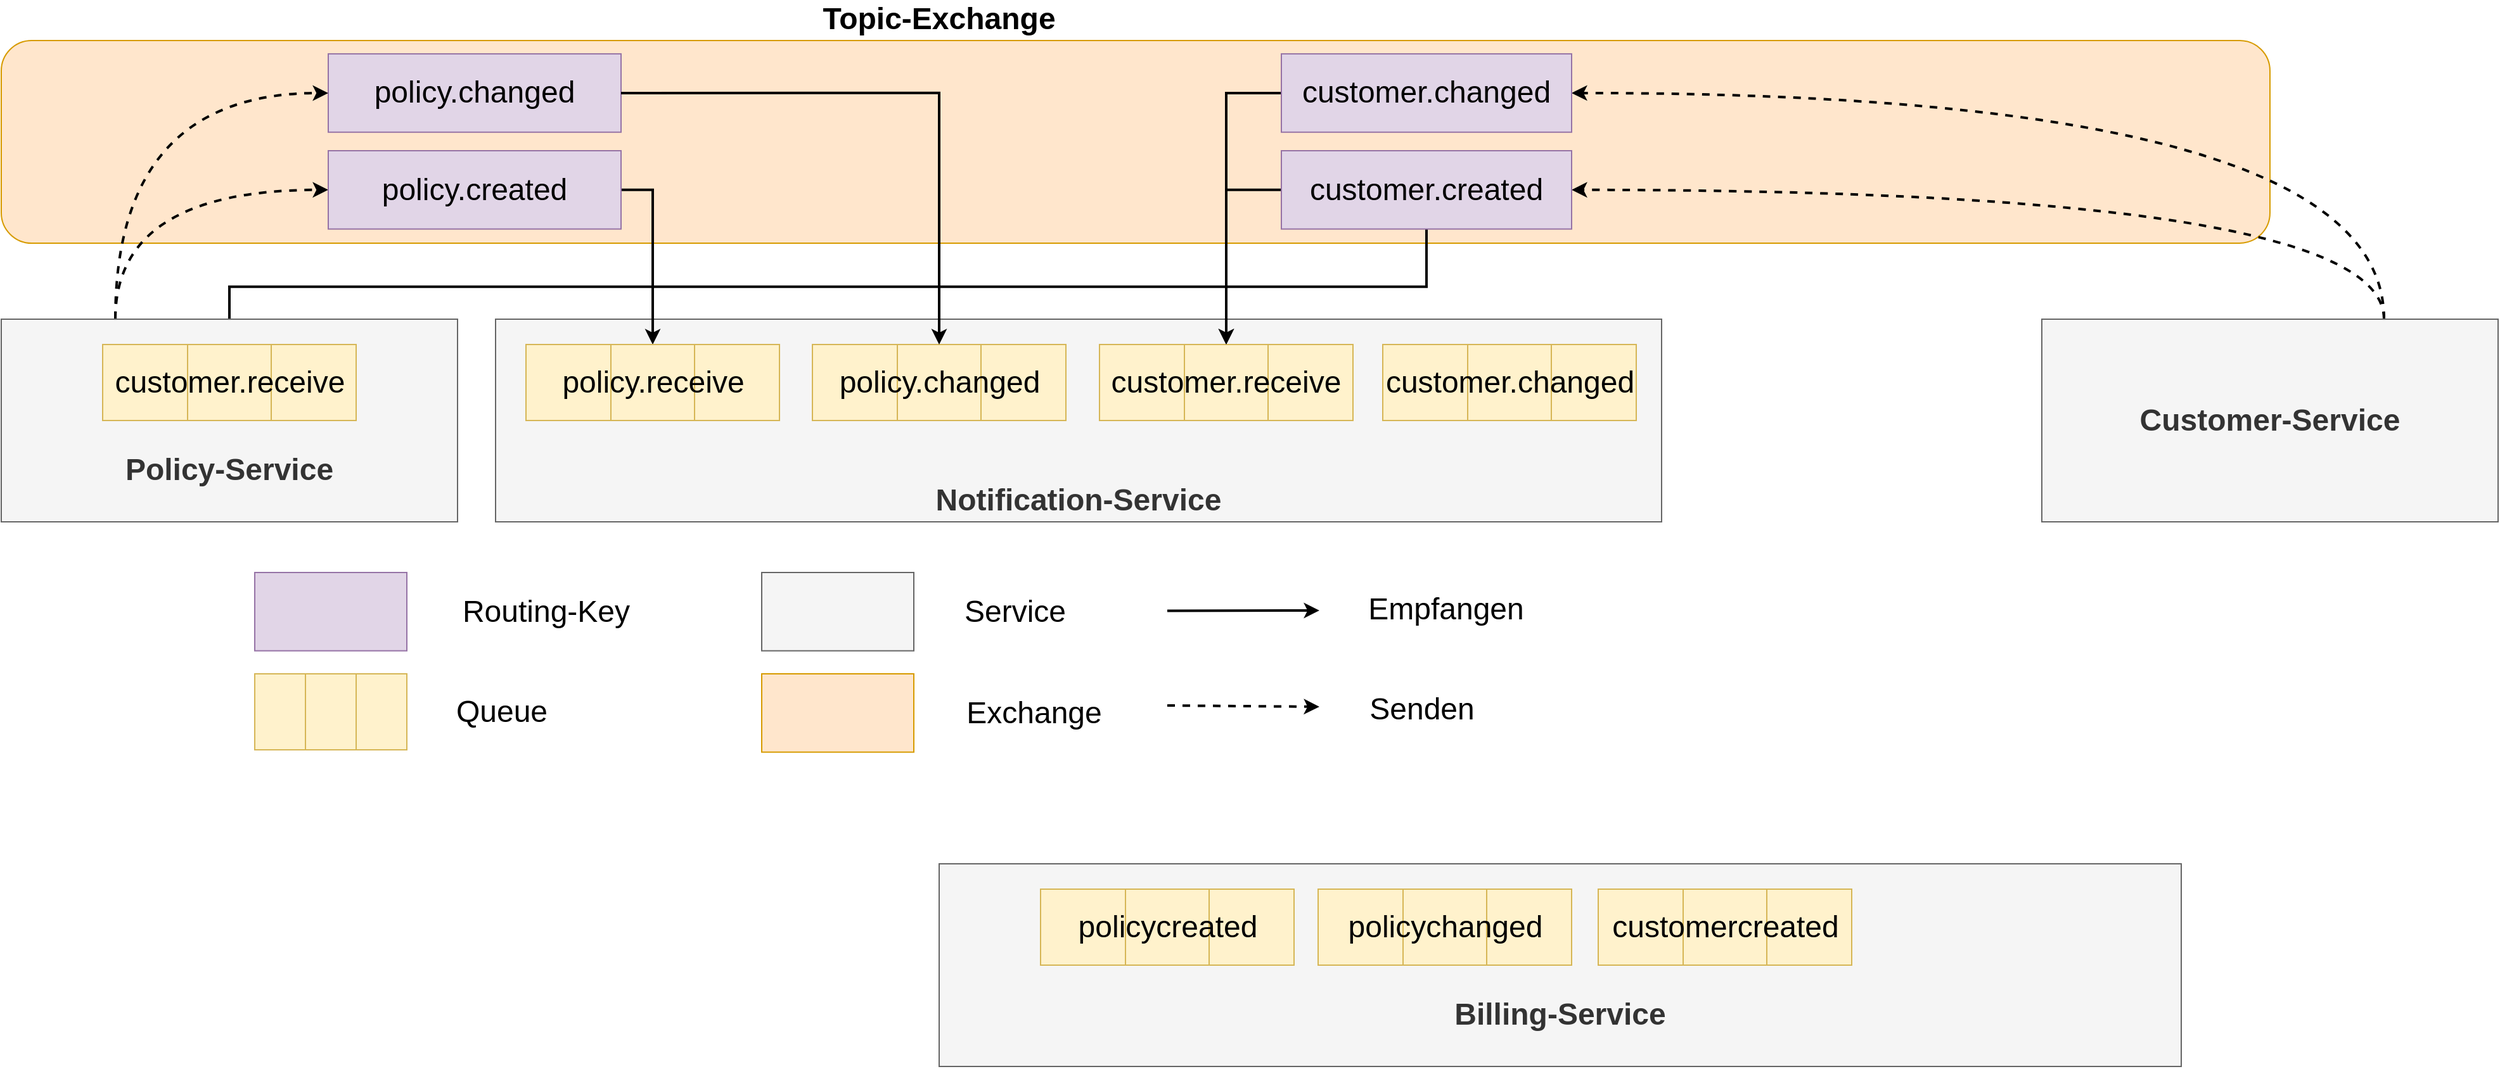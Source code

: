 <mxfile version="21.2.8" type="device">
  <diagram name="Seite-1" id="jReuW4hs5iXOivOyITMv">
    <mxGraphModel dx="2388" dy="1612" grid="1" gridSize="10" guides="1" tooltips="1" connect="1" arrows="1" fold="1" page="1" pageScale="1" pageWidth="827" pageHeight="1169" math="0" shadow="0">
      <root>
        <mxCell id="0" />
        <mxCell id="1" parent="0" />
        <mxCell id="lQBdFnIr-U1xRK9sxXeZ-7" value="" style="rounded=1;whiteSpace=wrap;html=1;fillColor=#ffe6cc;strokeColor=#d79b00;" parent="1" vertex="1">
          <mxGeometry x="40" y="140" width="1790" height="160" as="geometry" />
        </mxCell>
        <mxCell id="lQBdFnIr-U1xRK9sxXeZ-17" value="Notification-Service" style="rounded=0;whiteSpace=wrap;html=1;fillColor=#f5f5f5;fontColor=#333333;strokeColor=#666666;verticalAlign=bottom;fontSize=24;fontStyle=1" parent="1" vertex="1">
          <mxGeometry x="430" y="360" width="920" height="160" as="geometry" />
        </mxCell>
        <mxCell id="lQBdFnIr-U1xRK9sxXeZ-38" style="edgeStyle=orthogonalEdgeStyle;orthogonalLoop=1;jettySize=auto;html=1;exitX=0.75;exitY=0;exitDx=0;exitDy=0;entryX=1;entryY=0.5;entryDx=0;entryDy=0;curved=1;strokeWidth=2;dashed=1;" parent="1" source="lQBdFnIr-U1xRK9sxXeZ-28" target="lQBdFnIr-U1xRK9sxXeZ-19" edge="1">
          <mxGeometry relative="1" as="geometry" />
        </mxCell>
        <mxCell id="hgdM65Zp60DlBzKLgEqm-3" style="edgeStyle=orthogonalEdgeStyle;rounded=0;orthogonalLoop=1;jettySize=auto;html=1;exitX=0.75;exitY=0;exitDx=0;exitDy=0;entryX=1;entryY=0.5;entryDx=0;entryDy=0;strokeWidth=2;curved=1;dashed=1;" edge="1" parent="1" source="lQBdFnIr-U1xRK9sxXeZ-28" target="hgdM65Zp60DlBzKLgEqm-1">
          <mxGeometry relative="1" as="geometry" />
        </mxCell>
        <mxCell id="lQBdFnIr-U1xRK9sxXeZ-28" value="&lt;span style=&quot;font-size: 24px;&quot;&gt;&lt;b&gt;Customer-Service&lt;/b&gt;&lt;/span&gt;" style="rounded=0;whiteSpace=wrap;html=1;fillColor=#f5f5f5;fontColor=#333333;strokeColor=#666666;verticalAlign=middle;" parent="1" vertex="1">
          <mxGeometry x="1650" y="360" width="360" height="160" as="geometry" />
        </mxCell>
        <mxCell id="lQBdFnIr-U1xRK9sxXeZ-27" value="" style="group;fillColor=#f5f5f5;fontColor=#333333;strokeColor=#666666;verticalAlign=bottom;container=0;" parent="1" vertex="1" connectable="0">
          <mxGeometry x="40" y="360" width="360" height="160" as="geometry" />
        </mxCell>
        <mxCell id="lQBdFnIr-U1xRK9sxXeZ-39" style="edgeStyle=orthogonalEdgeStyle;rounded=0;orthogonalLoop=1;jettySize=auto;html=1;exitX=1;exitY=0.5;exitDx=0;exitDy=0;entryX=0.5;entryY=0;entryDx=0;entryDy=0;strokeWidth=2;" parent="1" source="lQBdFnIr-U1xRK9sxXeZ-18" target="lQBdFnIr-U1xRK9sxXeZ-12" edge="1">
          <mxGeometry relative="1" as="geometry" />
        </mxCell>
        <mxCell id="lQBdFnIr-U1xRK9sxXeZ-40" style="edgeStyle=orthogonalEdgeStyle;rounded=0;orthogonalLoop=1;jettySize=auto;html=1;exitX=0;exitY=0.5;exitDx=0;exitDy=0;entryX=0.5;entryY=0;entryDx=0;entryDy=0;strokeWidth=2;" parent="1" source="lQBdFnIr-U1xRK9sxXeZ-19" target="lQBdFnIr-U1xRK9sxXeZ-13" edge="1">
          <mxGeometry relative="1" as="geometry" />
        </mxCell>
        <mxCell id="lQBdFnIr-U1xRK9sxXeZ-41" style="edgeStyle=orthogonalEdgeStyle;rounded=0;orthogonalLoop=1;jettySize=auto;html=1;exitX=0.5;exitY=1;exitDx=0;exitDy=0;entryX=0.5;entryY=0;entryDx=0;entryDy=0;strokeWidth=2;" parent="1" source="lQBdFnIr-U1xRK9sxXeZ-19" target="lQBdFnIr-U1xRK9sxXeZ-29" edge="1">
          <mxGeometry relative="1" as="geometry" />
        </mxCell>
        <mxCell id="lQBdFnIr-U1xRK9sxXeZ-37" style="edgeStyle=orthogonalEdgeStyle;orthogonalLoop=1;jettySize=auto;html=1;exitX=0.25;exitY=0;exitDx=0;exitDy=0;entryX=0;entryY=0.5;entryDx=0;entryDy=0;curved=1;strokeWidth=2;dashed=1;" parent="1" source="lQBdFnIr-U1xRK9sxXeZ-21" target="lQBdFnIr-U1xRK9sxXeZ-18" edge="1">
          <mxGeometry relative="1" as="geometry" />
        </mxCell>
        <mxCell id="lQBdFnIr-U1xRK9sxXeZ-12" value="policy.receive" style="shape=process;whiteSpace=wrap;html=1;backgroundOutline=1;fontSize=24;size=0.333;fillColor=#fff2cc;strokeColor=#d6b656;" parent="1" vertex="1">
          <mxGeometry x="454" y="380" width="200" height="60.0" as="geometry" />
        </mxCell>
        <mxCell id="lQBdFnIr-U1xRK9sxXeZ-13" value="&lt;div style=&quot;&quot;&gt;&lt;span style=&quot;background-color: initial;&quot;&gt;customer.receive&lt;/span&gt;&lt;/div&gt;" style="shape=process;whiteSpace=wrap;html=1;backgroundOutline=1;fontSize=24;size=0.333;align=center;fillColor=#fff2cc;strokeColor=#d6b656;" parent="1" vertex="1">
          <mxGeometry x="906.5" y="380" width="200" height="60.0" as="geometry" />
        </mxCell>
        <mxCell id="lQBdFnIr-U1xRK9sxXeZ-53" value="" style="group" parent="1" vertex="1" connectable="0">
          <mxGeometry x="960" y="565" width="360" height="130" as="geometry" />
        </mxCell>
        <mxCell id="lQBdFnIr-U1xRK9sxXeZ-46" value="" style="endArrow=classic;html=1;rounded=0;strokeWidth=2;" parent="lQBdFnIr-U1xRK9sxXeZ-53" edge="1">
          <mxGeometry width="50" height="50" relative="1" as="geometry">
            <mxPoint y="25.239" as="sourcePoint" />
            <mxPoint x="120" y="25" as="targetPoint" />
          </mxGeometry>
        </mxCell>
        <mxCell id="lQBdFnIr-U1xRK9sxXeZ-48" value="" style="endArrow=classic;html=1;rounded=0;dashed=1;strokeWidth=2;" parent="lQBdFnIr-U1xRK9sxXeZ-53" edge="1">
          <mxGeometry width="50" height="50" relative="1" as="geometry">
            <mxPoint y="99.999" as="sourcePoint" />
            <mxPoint x="120" y="101" as="targetPoint" />
          </mxGeometry>
        </mxCell>
        <mxCell id="lQBdFnIr-U1xRK9sxXeZ-51" value="&lt;font style=&quot;font-size: 24px;&quot;&gt;Senden&lt;/font&gt;" style="text;html=1;strokeColor=none;fillColor=none;align=center;verticalAlign=middle;whiteSpace=wrap;rounded=0;" parent="lQBdFnIr-U1xRK9sxXeZ-53" vertex="1">
          <mxGeometry x="121" y="85.0" width="160" height="35.75" as="geometry" />
        </mxCell>
        <mxCell id="lQBdFnIr-U1xRK9sxXeZ-52" value="&lt;font style=&quot;font-size: 24px;&quot;&gt;Empfangen&lt;/font&gt;" style="text;html=1;strokeColor=none;fillColor=none;align=center;verticalAlign=middle;whiteSpace=wrap;rounded=0;" parent="lQBdFnIr-U1xRK9sxXeZ-53" vertex="1">
          <mxGeometry x="140" y="6.62" width="160" height="35.75" as="geometry" />
        </mxCell>
        <mxCell id="lQBdFnIr-U1xRK9sxXeZ-54" value="" style="group" parent="1" vertex="1" connectable="0">
          <mxGeometry x="240" y="560" width="320" height="140" as="geometry" />
        </mxCell>
        <mxCell id="lQBdFnIr-U1xRK9sxXeZ-43" value="" style="rounded=0;whiteSpace=wrap;html=1;fillColor=#e1d5e7;strokeColor=#9673a6;" parent="lQBdFnIr-U1xRK9sxXeZ-54" vertex="1">
          <mxGeometry width="120" height="61.82" as="geometry" />
        </mxCell>
        <mxCell id="lQBdFnIr-U1xRK9sxXeZ-44" value="&lt;div style=&quot;&quot;&gt;&lt;br&gt;&lt;/div&gt;" style="shape=process;whiteSpace=wrap;html=1;backgroundOutline=1;fontSize=24;size=0.333;align=center;fillColor=#fff2cc;strokeColor=#d6b656;" parent="lQBdFnIr-U1xRK9sxXeZ-54" vertex="1">
          <mxGeometry y="80" width="120" height="60" as="geometry" />
        </mxCell>
        <mxCell id="lQBdFnIr-U1xRK9sxXeZ-49" value="&lt;font style=&quot;font-size: 24px;&quot;&gt;Routing-Key&lt;/font&gt;" style="text;html=1;strokeColor=none;fillColor=none;align=center;verticalAlign=middle;whiteSpace=wrap;rounded=0;" parent="lQBdFnIr-U1xRK9sxXeZ-54" vertex="1">
          <mxGeometry x="160" y="15.91" width="140" height="30" as="geometry" />
        </mxCell>
        <mxCell id="lQBdFnIr-U1xRK9sxXeZ-50" value="&lt;font style=&quot;font-size: 24px;&quot;&gt;Queue&lt;/font&gt;" style="text;html=1;strokeColor=none;fillColor=none;align=center;verticalAlign=middle;whiteSpace=wrap;rounded=0;" parent="lQBdFnIr-U1xRK9sxXeZ-54" vertex="1">
          <mxGeometry x="160" y="95" width="70" height="30" as="geometry" />
        </mxCell>
        <mxCell id="lQBdFnIr-U1xRK9sxXeZ-62" value="" style="group" parent="1" vertex="1" connectable="0">
          <mxGeometry x="640" y="560" width="280" height="141.82" as="geometry" />
        </mxCell>
        <mxCell id="lQBdFnIr-U1xRK9sxXeZ-59" value="" style="group" parent="lQBdFnIr-U1xRK9sxXeZ-62" vertex="1" connectable="0">
          <mxGeometry width="270" height="61.82" as="geometry" />
        </mxCell>
        <mxCell id="lQBdFnIr-U1xRK9sxXeZ-57" value="" style="rounded=0;whiteSpace=wrap;html=1;fillColor=#f5f5f5;strokeColor=#666666;fontColor=#333333;" parent="lQBdFnIr-U1xRK9sxXeZ-59" vertex="1">
          <mxGeometry width="120" height="61.82" as="geometry" />
        </mxCell>
        <mxCell id="lQBdFnIr-U1xRK9sxXeZ-58" value="&lt;font style=&quot;font-size: 24px;&quot;&gt;Service&lt;/font&gt;" style="text;html=1;strokeColor=none;fillColor=none;align=center;verticalAlign=middle;whiteSpace=wrap;rounded=0;" parent="lQBdFnIr-U1xRK9sxXeZ-59" vertex="1">
          <mxGeometry x="130" y="15.91" width="140" height="30" as="geometry" />
        </mxCell>
        <mxCell id="lQBdFnIr-U1xRK9sxXeZ-60" value="" style="rounded=0;whiteSpace=wrap;html=1;fillColor=#ffe6cc;strokeColor=#d79b00;" parent="lQBdFnIr-U1xRK9sxXeZ-62" vertex="1">
          <mxGeometry y="80" width="120" height="61.82" as="geometry" />
        </mxCell>
        <mxCell id="lQBdFnIr-U1xRK9sxXeZ-61" value="&lt;font style=&quot;font-size: 24px;&quot;&gt;Exchange&lt;/font&gt;" style="text;html=1;strokeColor=none;fillColor=none;align=center;verticalAlign=middle;whiteSpace=wrap;rounded=0;" parent="lQBdFnIr-U1xRK9sxXeZ-62" vertex="1">
          <mxGeometry x="150" y="95.91" width="130" height="30" as="geometry" />
        </mxCell>
        <mxCell id="lQBdFnIr-U1xRK9sxXeZ-18" value="&lt;font style=&quot;font-size: 24px;&quot;&gt;policy.created&lt;/font&gt;" style="rounded=0;whiteSpace=wrap;html=1;fillColor=#e1d5e7;strokeColor=#9673a6;" parent="1" vertex="1">
          <mxGeometry x="298" y="227" width="231" height="61.82" as="geometry" />
        </mxCell>
        <mxCell id="lQBdFnIr-U1xRK9sxXeZ-19" value="&lt;font style=&quot;font-size: 24px;&quot;&gt;customer.created&lt;/font&gt;" style="rounded=0;whiteSpace=wrap;html=1;fillColor=#e1d5e7;strokeColor=#9673a6;" parent="1" vertex="1">
          <mxGeometry x="1050" y="227" width="229" height="61.82" as="geometry" />
        </mxCell>
        <mxCell id="lQBdFnIr-U1xRK9sxXeZ-30" value="&lt;font style=&quot;font-size: 24px;&quot;&gt;Topic-Exchange&lt;/font&gt;" style="text;html=1;strokeColor=none;fillColor=none;align=center;verticalAlign=middle;whiteSpace=wrap;rounded=0;fontStyle=1" parent="1" vertex="1">
          <mxGeometry x="675" y="110.547" width="210" height="25.455" as="geometry" />
        </mxCell>
        <mxCell id="qRn20sTLKYuRiCDz6oU7-13" value="&lt;font style=&quot;font-size: 24px;&quot;&gt;policy.changed&lt;/font&gt;" style="rounded=0;whiteSpace=wrap;html=1;fillColor=#e1d5e7;strokeColor=#9673a6;" parent="1" vertex="1">
          <mxGeometry x="298" y="150.54" width="231" height="61.82" as="geometry" />
        </mxCell>
        <mxCell id="qRn20sTLKYuRiCDz6oU7-15" style="edgeStyle=orthogonalEdgeStyle;orthogonalLoop=1;jettySize=auto;html=1;exitX=0.25;exitY=0;exitDx=0;exitDy=0;entryX=0;entryY=0.5;entryDx=0;entryDy=0;curved=1;strokeWidth=2;dashed=1;" parent="1" source="lQBdFnIr-U1xRK9sxXeZ-21" target="qRn20sTLKYuRiCDz6oU7-13" edge="1">
          <mxGeometry relative="1" as="geometry">
            <mxPoint x="71.94" y="102" as="sourcePoint" />
            <mxPoint x="239.94" as="targetPoint" />
          </mxGeometry>
        </mxCell>
        <mxCell id="qRn20sTLKYuRiCDz6oU7-16" value="&lt;div&gt;policy.changed&lt;/div&gt;" style="shape=process;whiteSpace=wrap;html=1;backgroundOutline=1;fontSize=24;size=0.333;fillColor=#fff2cc;strokeColor=#d6b656;" parent="1" vertex="1">
          <mxGeometry x="680" y="380" width="200" height="60.0" as="geometry" />
        </mxCell>
        <mxCell id="qRn20sTLKYuRiCDz6oU7-17" style="edgeStyle=orthogonalEdgeStyle;rounded=0;orthogonalLoop=1;jettySize=auto;html=1;exitX=1;exitY=0.5;exitDx=0;exitDy=0;entryX=0.5;entryY=0;entryDx=0;entryDy=0;strokeWidth=2;" parent="1" source="qRn20sTLKYuRiCDz6oU7-13" target="qRn20sTLKYuRiCDz6oU7-16" edge="1">
          <mxGeometry relative="1" as="geometry">
            <mxPoint x="750" y="258" as="sourcePoint" />
            <mxPoint x="781" y="380" as="targetPoint" />
          </mxGeometry>
        </mxCell>
        <mxCell id="hgdM65Zp60DlBzKLgEqm-2" style="edgeStyle=orthogonalEdgeStyle;rounded=0;orthogonalLoop=1;jettySize=auto;html=1;exitX=0;exitY=0.5;exitDx=0;exitDy=0;entryX=0.5;entryY=0;entryDx=0;entryDy=0;strokeWidth=2;" edge="1" parent="1" source="hgdM65Zp60DlBzKLgEqm-1" target="lQBdFnIr-U1xRK9sxXeZ-13">
          <mxGeometry relative="1" as="geometry" />
        </mxCell>
        <mxCell id="hgdM65Zp60DlBzKLgEqm-1" value="&lt;font style=&quot;font-size: 24px;&quot;&gt;customer.changed&lt;/font&gt;" style="rounded=0;whiteSpace=wrap;html=1;fillColor=#e1d5e7;strokeColor=#9673a6;" vertex="1" parent="1">
          <mxGeometry x="1050" y="150.54" width="229" height="61.82" as="geometry" />
        </mxCell>
        <mxCell id="hgdM65Zp60DlBzKLgEqm-4" value="&lt;div style=&quot;&quot;&gt;&lt;span style=&quot;background-color: initial;&quot;&gt;customer.changed&lt;/span&gt;&lt;/div&gt;" style="shape=process;whiteSpace=wrap;html=1;backgroundOutline=1;fontSize=24;size=0.333;align=center;fillColor=#fff2cc;strokeColor=#d6b656;" vertex="1" parent="1">
          <mxGeometry x="1130" y="380" width="200" height="60.0" as="geometry" />
        </mxCell>
        <mxCell id="hgdM65Zp60DlBzKLgEqm-5" value="" style="group;fillColor=#f5f5f5;fontColor=#333333;strokeColor=#666666;container=0;" vertex="1" connectable="0" parent="1">
          <mxGeometry x="780" y="790" width="360" height="160" as="geometry" />
        </mxCell>
        <mxCell id="hgdM65Zp60DlBzKLgEqm-6" value="&lt;p style=&quot;line-height: 120%; font-size: 24px;&quot;&gt;&lt;b&gt;Billing-Service&lt;/b&gt;&lt;/p&gt;" style="rounded=0;whiteSpace=wrap;html=1;fillColor=#f5f5f5;fontColor=#333333;strokeColor=#666666;verticalAlign=bottom;" vertex="1" parent="1">
          <mxGeometry x="780" y="790" width="980" height="160" as="geometry" />
        </mxCell>
        <mxCell id="hgdM65Zp60DlBzKLgEqm-8" value="&lt;div style=&quot;&quot;&gt;policycreated&lt;/div&gt;" style="shape=process;whiteSpace=wrap;html=1;backgroundOutline=1;fontSize=24;size=0.333;align=center;fillColor=#fff2cc;strokeColor=#d6b656;" vertex="1" parent="1">
          <mxGeometry x="860" y="810" width="200" height="60" as="geometry" />
        </mxCell>
        <mxCell id="hgdM65Zp60DlBzKLgEqm-9" value="&lt;div style=&quot;&quot;&gt;&lt;span style=&quot;background-color: initial;&quot;&gt;policychanged&lt;/span&gt;&lt;/div&gt;" style="shape=process;whiteSpace=wrap;html=1;backgroundOutline=1;fontSize=24;size=0.333;align=center;fillColor=#fff2cc;strokeColor=#d6b656;" vertex="1" parent="1">
          <mxGeometry x="1079" y="810" width="200" height="60" as="geometry" />
        </mxCell>
        <mxCell id="hgdM65Zp60DlBzKLgEqm-10" value="&lt;div style=&quot;&quot;&gt;&lt;span style=&quot;background-color: initial;&quot;&gt;customercreated&lt;/span&gt;&lt;/div&gt;" style="shape=process;whiteSpace=wrap;html=1;backgroundOutline=1;fontSize=24;size=0.333;align=center;fillColor=#fff2cc;strokeColor=#d6b656;" vertex="1" parent="1">
          <mxGeometry x="1300" y="810" width="200" height="60" as="geometry" />
        </mxCell>
        <mxCell id="lQBdFnIr-U1xRK9sxXeZ-21" value="&lt;p style=&quot;line-height: 120%; font-size: 24px;&quot;&gt;Policy-Service&lt;/p&gt;" style="rounded=0;whiteSpace=wrap;html=1;fillColor=#f5f5f5;fontColor=#333333;strokeColor=#666666;verticalAlign=bottom;fontSize=24;fontStyle=1" parent="1" vertex="1">
          <mxGeometry x="40" y="360" width="360" height="160" as="geometry" />
        </mxCell>
        <mxCell id="lQBdFnIr-U1xRK9sxXeZ-29" value="&lt;div style=&quot;&quot;&gt;&lt;span style=&quot;background-color: initial;&quot;&gt;customer.receive&lt;/span&gt;&lt;/div&gt;" style="shape=process;whiteSpace=wrap;html=1;backgroundOutline=1;fontSize=24;size=0.333;align=center;fillColor=#fff2cc;strokeColor=#d6b656;" parent="1" vertex="1">
          <mxGeometry x="120" y="380" width="200" height="60" as="geometry" />
        </mxCell>
      </root>
    </mxGraphModel>
  </diagram>
</mxfile>
